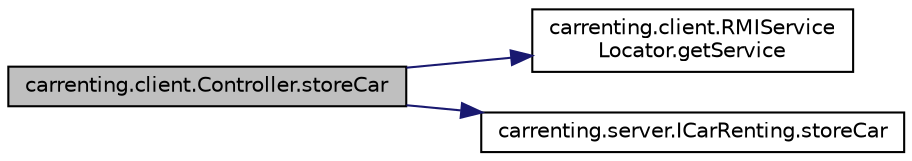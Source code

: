 digraph "carrenting.client.Controller.storeCar"
{
 // LATEX_PDF_SIZE
  edge [fontname="Helvetica",fontsize="10",labelfontname="Helvetica",labelfontsize="10"];
  node [fontname="Helvetica",fontsize="10",shape=record];
  rankdir="LR";
  Node242 [label="carrenting.client.Controller.storeCar",height=0.2,width=0.4,color="black", fillcolor="grey75", style="filled", fontcolor="black",tooltip=" "];
  Node242 -> Node243 [color="midnightblue",fontsize="10",style="solid",fontname="Helvetica"];
  Node243 [label="carrenting.client.RMIService\lLocator.getService",height=0.2,width=0.4,color="black", fillcolor="white", style="filled",URL="$classcarrenting_1_1client_1_1_r_m_i_service_locator.html#a0ac0c6fa2786c97632c927749a53237c",tooltip=" "];
  Node242 -> Node244 [color="midnightblue",fontsize="10",style="solid",fontname="Helvetica"];
  Node244 [label="carrenting.server.ICarRenting.storeCar",height=0.2,width=0.4,color="black", fillcolor="white", style="filled",URL="$interfacecarrenting_1_1server_1_1_i_car_renting.html#a45afd537059a13920f8ed9f91865b871",tooltip=" "];
}
